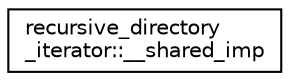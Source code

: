 digraph "Graphical Class Hierarchy"
{
  edge [fontname="Helvetica",fontsize="10",labelfontname="Helvetica",labelfontsize="10"];
  node [fontname="Helvetica",fontsize="10",shape=record];
  rankdir="LR";
  Node0 [label="recursive_directory\l_iterator::__shared_imp",height=0.2,width=0.4,color="black", fillcolor="white", style="filled",URL="$structrecursive__directory__iterator_1_1____shared__imp.html"];
}
